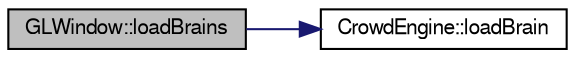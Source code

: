 digraph "GLWindow::loadBrains"
{
  edge [fontname="FreeSans",fontsize="10",labelfontname="FreeSans",labelfontsize="10"];
  node [fontname="FreeSans",fontsize="10",shape=record];
  rankdir="LR";
  Node1 [label="GLWindow::loadBrains",height=0.2,width=0.4,color="black", fillcolor="grey75", style="filled" fontcolor="black"];
  Node1 -> Node2 [color="midnightblue",fontsize="10",style="solid",fontname="FreeSans"];
  Node2 [label="CrowdEngine::loadBrain",height=0.2,width=0.4,color="black", fillcolor="white", style="filled",URL="$class_crowd_engine.html#a30db10b38b7427e30f9c02701536f48c",tooltip="Brings a brain (lua function) to the memory. "];
}
